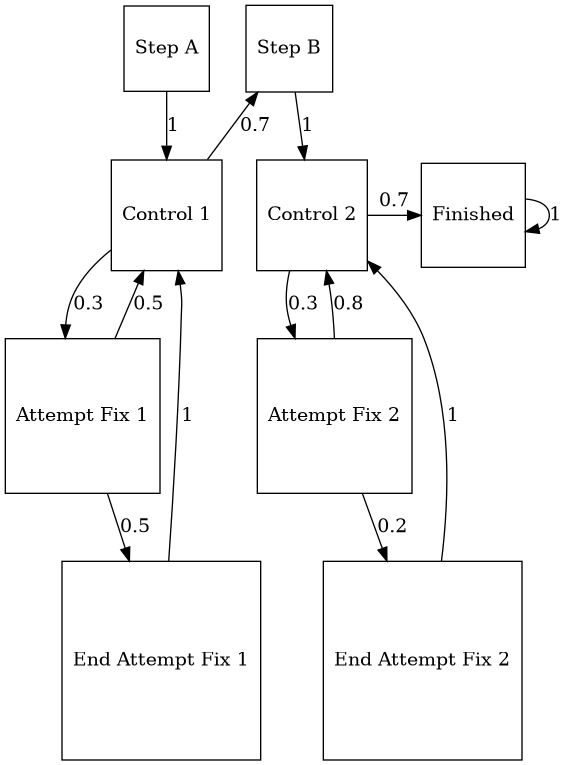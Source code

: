 @startuml
digraph G {
    node [shape=square];

    { rank=same; A; B }
    { rank=same; C1; C2; F }
    { rank=same; AT1; AT2 }

    A [label="Step A"];
    B [label="Step B"];

    C1 [label="Control 1"];
    C2 [label="Control 2"];

    F [label="Finished"];

    AT1 [label="Attempt Fix 1"];
    AT2 [label="Attempt Fix 2"];

    ET1 [label="End Attempt Fix 1"];
    ET2 [label="End Attempt Fix 2"];

    A -> C1 [label="1"];
    B -> C2 [label="1"];

    C1 -> B [label="0.7"];

    C1 -> AT1 [label="0.3  "];
    AT1 -> C1 [label="0.5  "];
    AT1 -> ET1 [label="0.5  "];
    ET1 -> C1 [label="1  "];

    C2 -> AT2 [label="0.3  "];
    AT2 -> C2 [label="0.8  "];
    AT2 -> ET2 [label="0.2  "];
    ET2 -> C2 [label="1  "];

    C2 -> F [label="0.7"];

    F -> F [label="1"];
}
@enduml